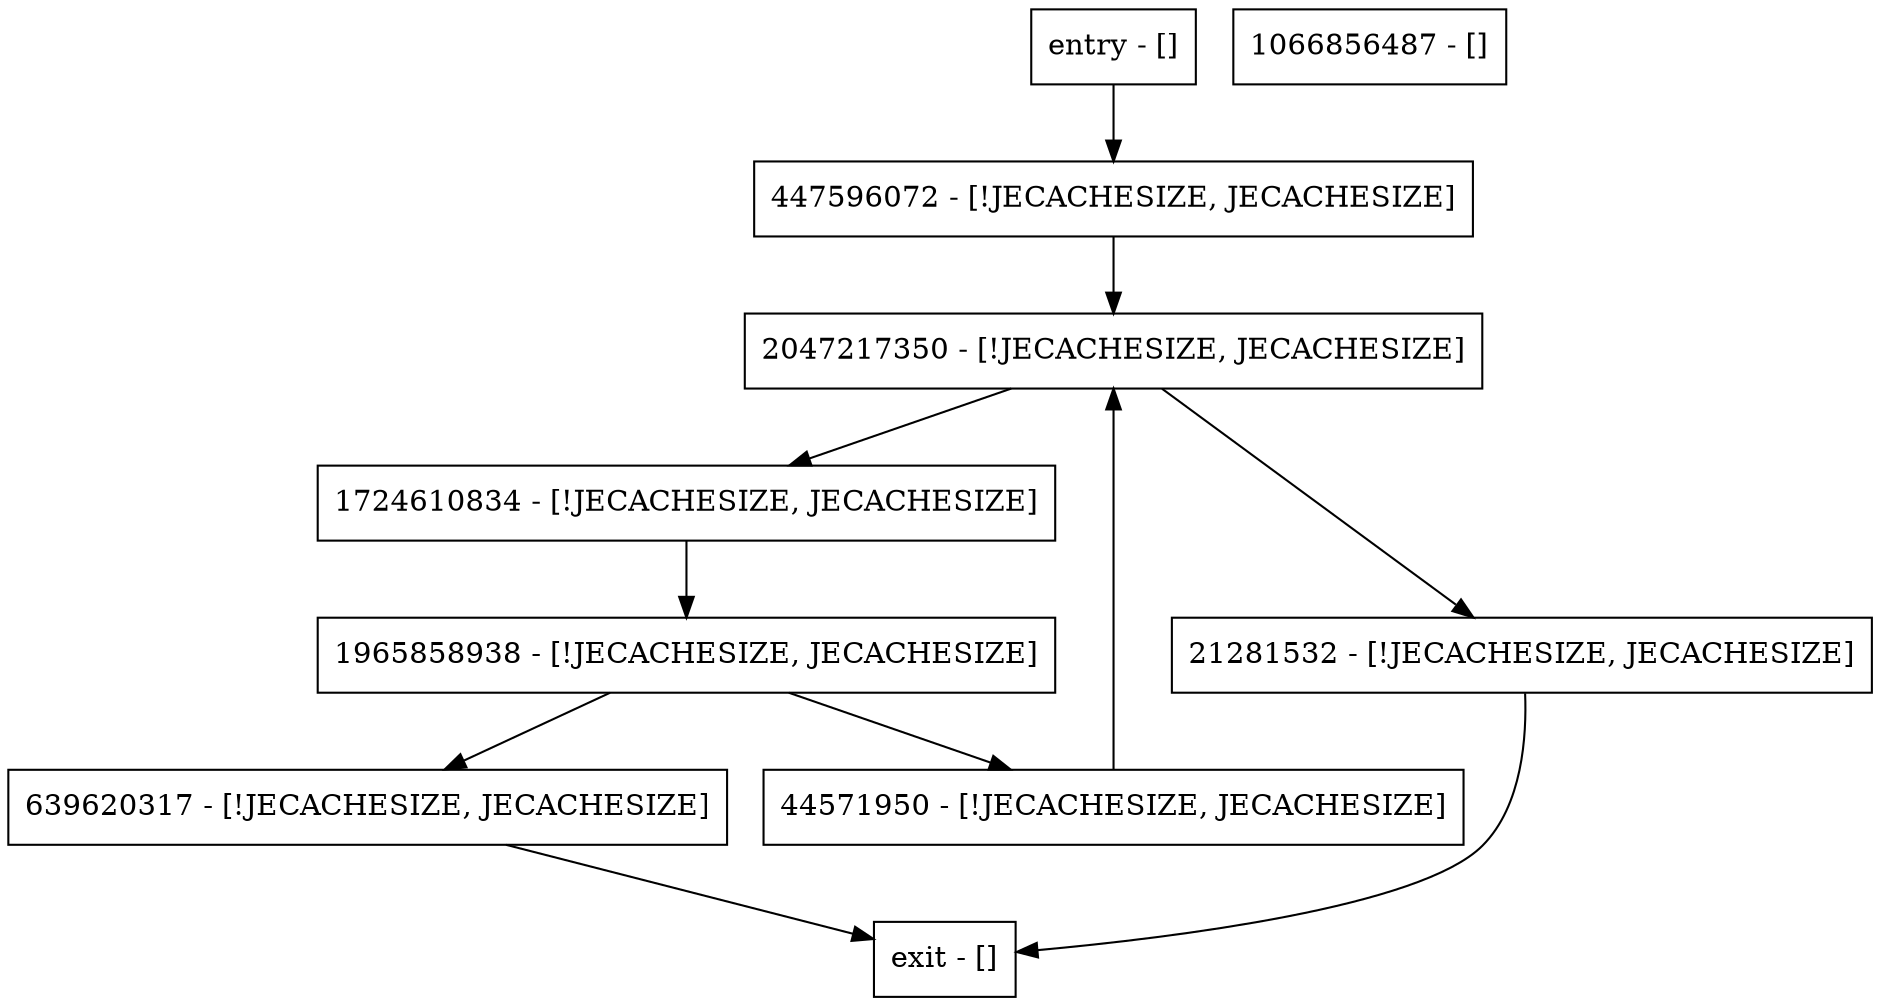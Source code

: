 digraph hasTrueDeadlock {
node [shape=record];
entry [label="entry - []"];
exit [label="exit - []"];
21281532 [label="21281532 - [!JECACHESIZE, JECACHESIZE]"];
1965858938 [label="1965858938 - [!JECACHESIZE, JECACHESIZE]"];
44571950 [label="44571950 - [!JECACHESIZE, JECACHESIZE]"];
447596072 [label="447596072 - [!JECACHESIZE, JECACHESIZE]"];
2047217350 [label="2047217350 - [!JECACHESIZE, JECACHESIZE]"];
639620317 [label="639620317 - [!JECACHESIZE, JECACHESIZE]"];
1724610834 [label="1724610834 - [!JECACHESIZE, JECACHESIZE]"];
1066856487 [label="1066856487 - []"];
entry;
exit;
entry -> 447596072;
21281532 -> exit;
1965858938 -> 44571950;
1965858938 -> 639620317;
44571950 -> 2047217350;
447596072 -> 2047217350;
2047217350 -> 21281532;
2047217350 -> 1724610834;
639620317 -> exit;
1724610834 -> 1965858938;
}
